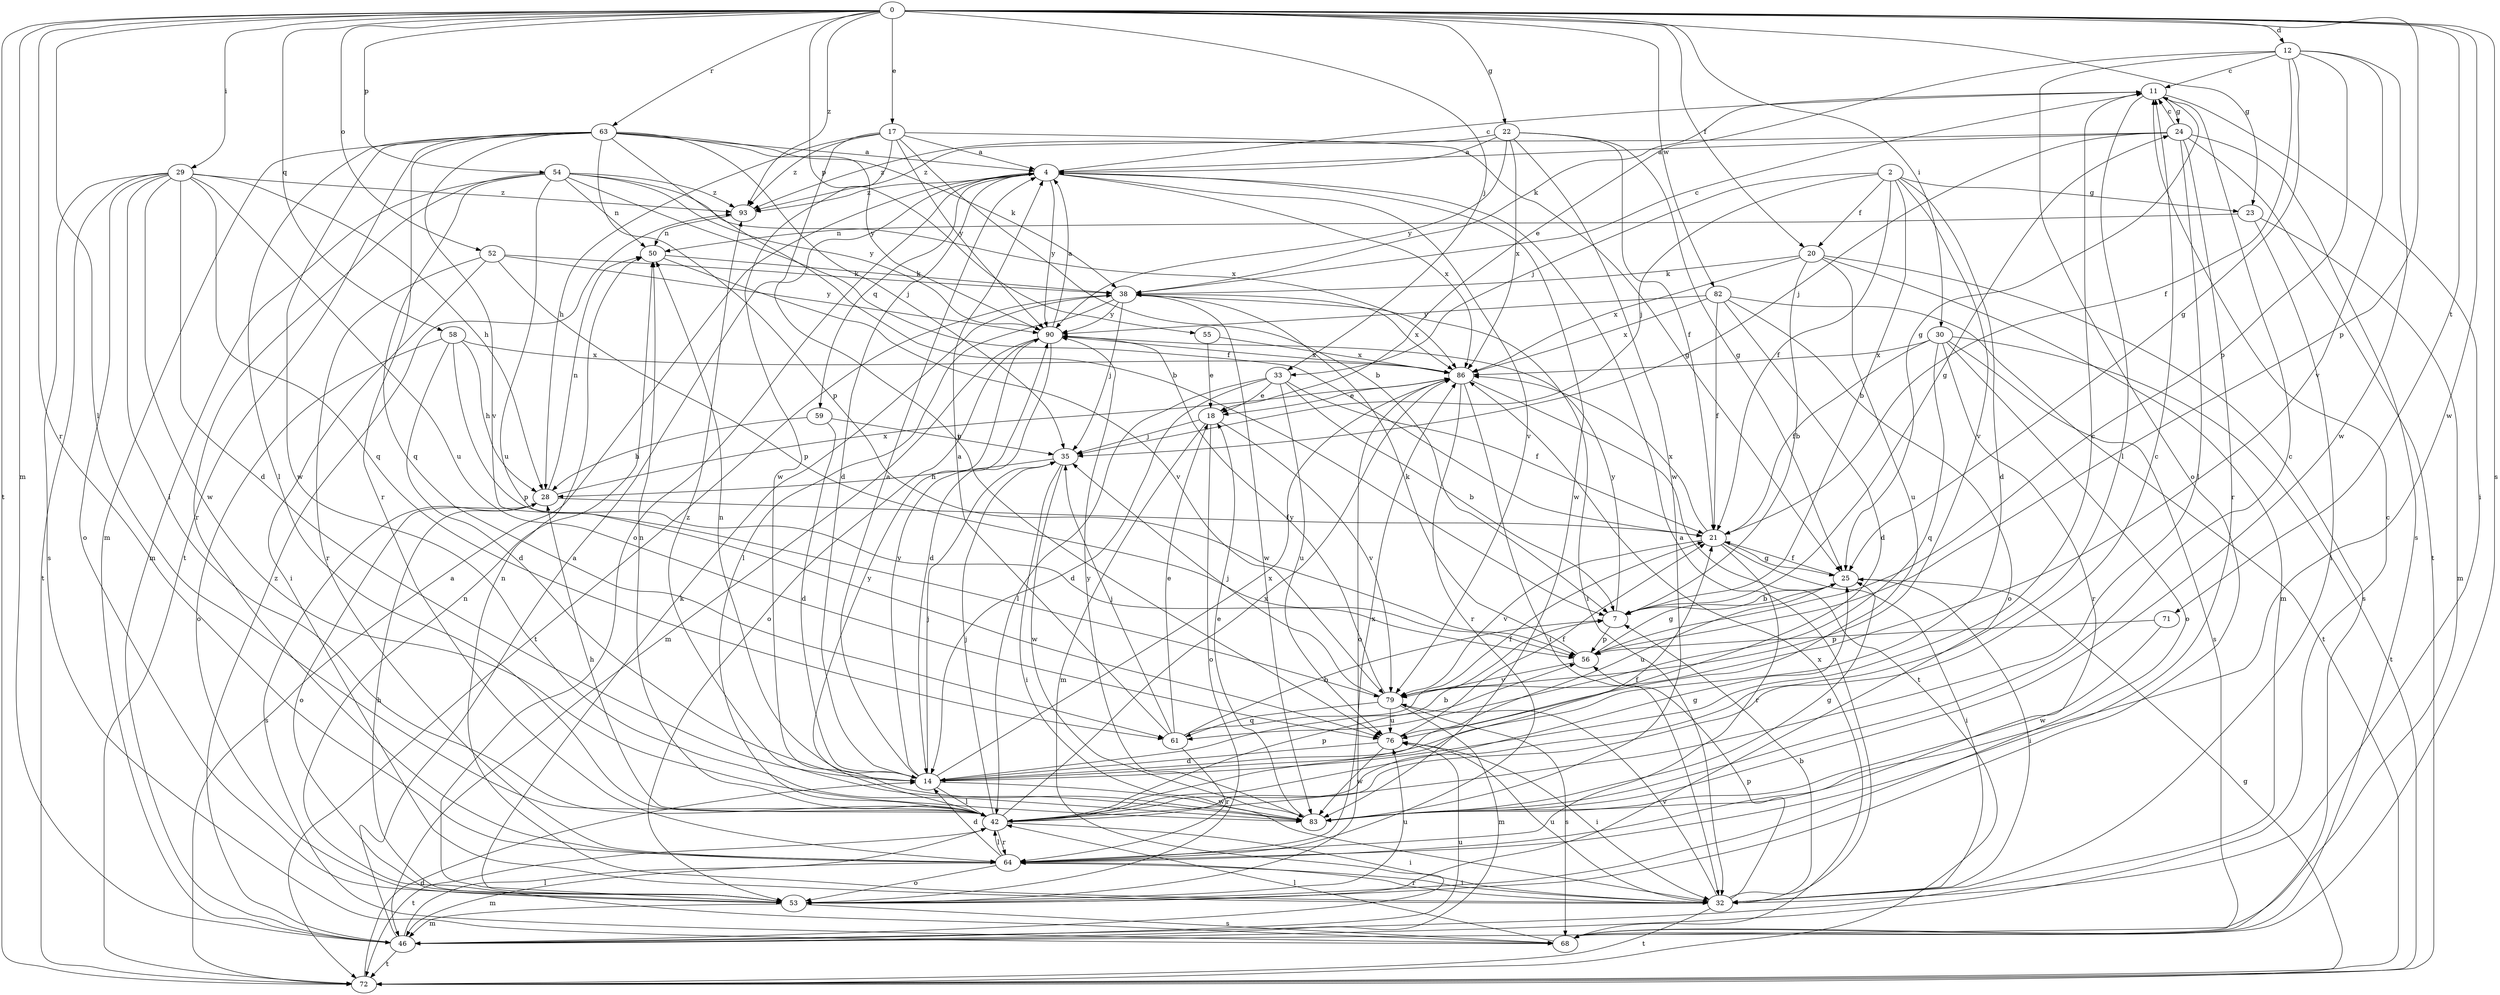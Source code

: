 strict digraph  {
0;
2;
4;
7;
11;
12;
14;
17;
18;
20;
21;
22;
23;
24;
25;
28;
29;
30;
32;
33;
35;
38;
42;
46;
50;
52;
53;
54;
55;
56;
58;
59;
61;
63;
64;
68;
71;
72;
76;
79;
82;
83;
86;
90;
93;
0 -> 12  [label=d];
0 -> 17  [label=e];
0 -> 20  [label=f];
0 -> 22  [label=g];
0 -> 23  [label=g];
0 -> 29  [label=i];
0 -> 30  [label=i];
0 -> 33  [label=j];
0 -> 42  [label=l];
0 -> 46  [label=m];
0 -> 52  [label=o];
0 -> 54  [label=p];
0 -> 55  [label=p];
0 -> 56  [label=p];
0 -> 58  [label=q];
0 -> 63  [label=r];
0 -> 64  [label=r];
0 -> 68  [label=s];
0 -> 71  [label=t];
0 -> 72  [label=t];
0 -> 82  [label=w];
0 -> 83  [label=w];
0 -> 93  [label=z];
2 -> 7  [label=b];
2 -> 14  [label=d];
2 -> 20  [label=f];
2 -> 21  [label=f];
2 -> 23  [label=g];
2 -> 33  [label=j];
2 -> 35  [label=j];
2 -> 79  [label=v];
4 -> 11  [label=c];
4 -> 14  [label=d];
4 -> 53  [label=o];
4 -> 59  [label=q];
4 -> 79  [label=v];
4 -> 83  [label=w];
4 -> 86  [label=x];
4 -> 90  [label=y];
4 -> 93  [label=z];
7 -> 24  [label=g];
7 -> 56  [label=p];
7 -> 90  [label=y];
11 -> 24  [label=g];
11 -> 25  [label=g];
11 -> 32  [label=i];
11 -> 38  [label=k];
11 -> 42  [label=l];
12 -> 11  [label=c];
12 -> 18  [label=e];
12 -> 21  [label=f];
12 -> 25  [label=g];
12 -> 53  [label=o];
12 -> 56  [label=p];
12 -> 79  [label=v];
12 -> 83  [label=w];
14 -> 4  [label=a];
14 -> 7  [label=b];
14 -> 11  [label=c];
14 -> 35  [label=j];
14 -> 42  [label=l];
14 -> 50  [label=n];
14 -> 83  [label=w];
14 -> 86  [label=x];
14 -> 90  [label=y];
17 -> 4  [label=a];
17 -> 7  [label=b];
17 -> 25  [label=g];
17 -> 28  [label=h];
17 -> 76  [label=u];
17 -> 83  [label=w];
17 -> 90  [label=y];
17 -> 93  [label=z];
18 -> 35  [label=j];
18 -> 46  [label=m];
18 -> 53  [label=o];
18 -> 79  [label=v];
20 -> 7  [label=b];
20 -> 38  [label=k];
20 -> 46  [label=m];
20 -> 68  [label=s];
20 -> 76  [label=u];
20 -> 86  [label=x];
21 -> 25  [label=g];
21 -> 32  [label=i];
21 -> 64  [label=r];
21 -> 79  [label=v];
21 -> 86  [label=x];
22 -> 4  [label=a];
22 -> 21  [label=f];
22 -> 25  [label=g];
22 -> 83  [label=w];
22 -> 86  [label=x];
22 -> 90  [label=y];
22 -> 93  [label=z];
23 -> 32  [label=i];
23 -> 46  [label=m];
23 -> 50  [label=n];
24 -> 4  [label=a];
24 -> 11  [label=c];
24 -> 35  [label=j];
24 -> 42  [label=l];
24 -> 64  [label=r];
24 -> 68  [label=s];
24 -> 72  [label=t];
24 -> 93  [label=z];
25 -> 7  [label=b];
25 -> 21  [label=f];
25 -> 32  [label=i];
25 -> 76  [label=u];
28 -> 21  [label=f];
28 -> 50  [label=n];
28 -> 53  [label=o];
28 -> 68  [label=s];
28 -> 86  [label=x];
29 -> 14  [label=d];
29 -> 28  [label=h];
29 -> 42  [label=l];
29 -> 53  [label=o];
29 -> 61  [label=q];
29 -> 68  [label=s];
29 -> 72  [label=t];
29 -> 76  [label=u];
29 -> 83  [label=w];
29 -> 93  [label=z];
30 -> 21  [label=f];
30 -> 53  [label=o];
30 -> 61  [label=q];
30 -> 64  [label=r];
30 -> 68  [label=s];
30 -> 72  [label=t];
30 -> 86  [label=x];
32 -> 4  [label=a];
32 -> 7  [label=b];
32 -> 50  [label=n];
32 -> 56  [label=p];
32 -> 64  [label=r];
32 -> 72  [label=t];
32 -> 76  [label=u];
32 -> 79  [label=v];
33 -> 7  [label=b];
33 -> 14  [label=d];
33 -> 18  [label=e];
33 -> 21  [label=f];
33 -> 42  [label=l];
33 -> 76  [label=u];
35 -> 28  [label=h];
35 -> 32  [label=i];
35 -> 83  [label=w];
38 -> 11  [label=c];
38 -> 32  [label=i];
38 -> 35  [label=j];
38 -> 42  [label=l];
38 -> 72  [label=t];
38 -> 83  [label=w];
38 -> 86  [label=x];
38 -> 90  [label=y];
42 -> 11  [label=c];
42 -> 21  [label=f];
42 -> 25  [label=g];
42 -> 28  [label=h];
42 -> 32  [label=i];
42 -> 35  [label=j];
42 -> 50  [label=n];
42 -> 56  [label=p];
42 -> 64  [label=r];
42 -> 72  [label=t];
42 -> 86  [label=x];
42 -> 90  [label=y];
46 -> 4  [label=a];
46 -> 11  [label=c];
46 -> 42  [label=l];
46 -> 72  [label=t];
46 -> 76  [label=u];
46 -> 93  [label=z];
50 -> 38  [label=k];
50 -> 79  [label=v];
52 -> 32  [label=i];
52 -> 38  [label=k];
52 -> 56  [label=p];
52 -> 64  [label=r];
52 -> 90  [label=y];
53 -> 28  [label=h];
53 -> 38  [label=k];
53 -> 46  [label=m];
53 -> 68  [label=s];
53 -> 76  [label=u];
54 -> 21  [label=f];
54 -> 46  [label=m];
54 -> 50  [label=n];
54 -> 61  [label=q];
54 -> 64  [label=r];
54 -> 76  [label=u];
54 -> 86  [label=x];
54 -> 90  [label=y];
54 -> 93  [label=z];
55 -> 18  [label=e];
55 -> 86  [label=x];
56 -> 25  [label=g];
56 -> 38  [label=k];
56 -> 79  [label=v];
58 -> 14  [label=d];
58 -> 28  [label=h];
58 -> 53  [label=o];
58 -> 56  [label=p];
58 -> 86  [label=x];
59 -> 14  [label=d];
59 -> 28  [label=h];
59 -> 35  [label=j];
61 -> 4  [label=a];
61 -> 7  [label=b];
61 -> 18  [label=e];
61 -> 21  [label=f];
61 -> 35  [label=j];
61 -> 64  [label=r];
63 -> 4  [label=a];
63 -> 7  [label=b];
63 -> 35  [label=j];
63 -> 38  [label=k];
63 -> 42  [label=l];
63 -> 46  [label=m];
63 -> 56  [label=p];
63 -> 64  [label=r];
63 -> 72  [label=t];
63 -> 79  [label=v];
63 -> 83  [label=w];
63 -> 90  [label=y];
64 -> 14  [label=d];
64 -> 32  [label=i];
64 -> 42  [label=l];
64 -> 46  [label=m];
64 -> 53  [label=o];
64 -> 86  [label=x];
68 -> 42  [label=l];
68 -> 50  [label=n];
68 -> 86  [label=x];
71 -> 56  [label=p];
71 -> 83  [label=w];
72 -> 4  [label=a];
72 -> 14  [label=d];
72 -> 25  [label=g];
76 -> 14  [label=d];
76 -> 21  [label=f];
76 -> 32  [label=i];
76 -> 83  [label=w];
79 -> 35  [label=j];
79 -> 46  [label=m];
79 -> 61  [label=q];
79 -> 68  [label=s];
79 -> 76  [label=u];
79 -> 90  [label=y];
82 -> 14  [label=d];
82 -> 21  [label=f];
82 -> 53  [label=o];
82 -> 72  [label=t];
82 -> 86  [label=x];
82 -> 90  [label=y];
83 -> 11  [label=c];
83 -> 18  [label=e];
83 -> 25  [label=g];
83 -> 90  [label=y];
83 -> 93  [label=z];
86 -> 18  [label=e];
86 -> 32  [label=i];
86 -> 53  [label=o];
86 -> 64  [label=r];
86 -> 72  [label=t];
90 -> 4  [label=a];
90 -> 14  [label=d];
90 -> 46  [label=m];
90 -> 53  [label=o];
90 -> 86  [label=x];
93 -> 50  [label=n];
}
